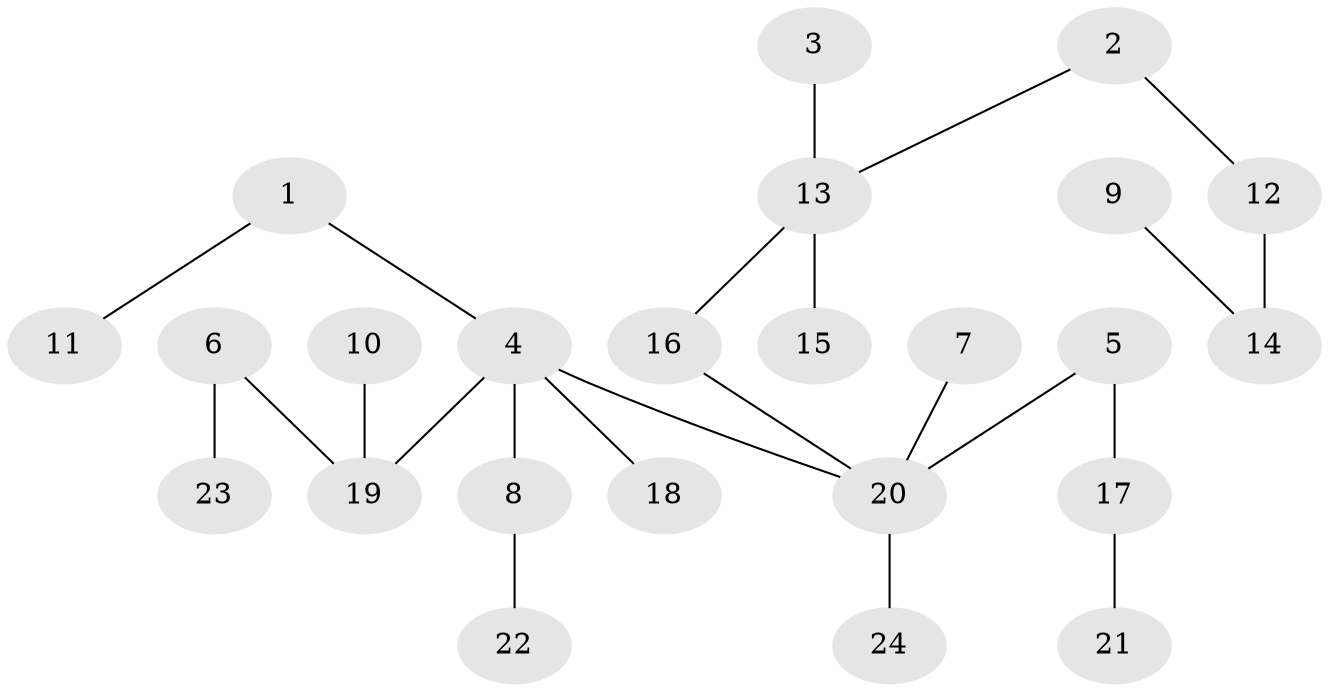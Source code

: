 // original degree distribution, {5: 0.016666666666666666, 7: 0.016666666666666666, 4: 0.08333333333333333, 2: 0.23333333333333334, 6: 0.016666666666666666, 3: 0.11666666666666667, 1: 0.5166666666666667}
// Generated by graph-tools (version 1.1) at 2025/37/03/04/25 23:37:19]
// undirected, 24 vertices, 23 edges
graph export_dot {
  node [color=gray90,style=filled];
  1;
  2;
  3;
  4;
  5;
  6;
  7;
  8;
  9;
  10;
  11;
  12;
  13;
  14;
  15;
  16;
  17;
  18;
  19;
  20;
  21;
  22;
  23;
  24;
  1 -- 4 [weight=1.0];
  1 -- 11 [weight=1.0];
  2 -- 12 [weight=1.0];
  2 -- 13 [weight=1.0];
  3 -- 13 [weight=1.0];
  4 -- 8 [weight=1.0];
  4 -- 18 [weight=1.0];
  4 -- 19 [weight=1.0];
  4 -- 20 [weight=1.0];
  5 -- 17 [weight=1.0];
  5 -- 20 [weight=1.0];
  6 -- 19 [weight=1.0];
  6 -- 23 [weight=1.0];
  7 -- 20 [weight=1.0];
  8 -- 22 [weight=1.0];
  9 -- 14 [weight=1.0];
  10 -- 19 [weight=1.0];
  12 -- 14 [weight=1.0];
  13 -- 15 [weight=1.0];
  13 -- 16 [weight=1.0];
  16 -- 20 [weight=1.0];
  17 -- 21 [weight=1.0];
  20 -- 24 [weight=1.0];
}
